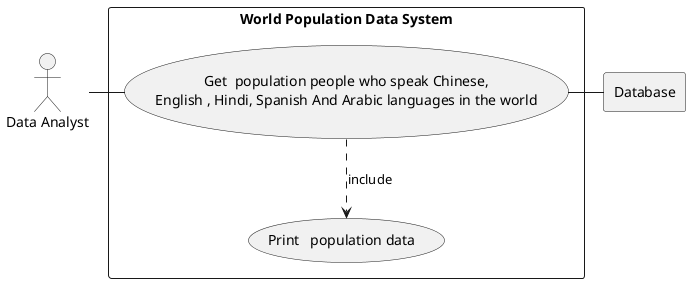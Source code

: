 @startuml

actor DA as "Data Analyst"

rectangle Database

rectangle "World Population Data System" {
    usecase UC1 as "Get  population people who speak Chinese,
    English , Hindi, Spanish And Arabic languages in the world
"

    usecase UCa as "Print   population data "

    DA - UC1
    UC1 ..> UCa : include
    UC1 - Database
}
@enduml